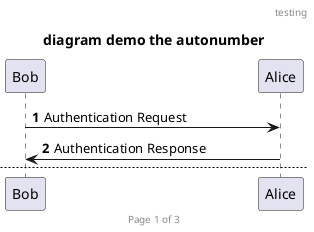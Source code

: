 @startuml

title diagram demo the autonumber

header testing
footer Page %page% of %lastpage%

autonumber

Bob -> Alice: Authentication Request
Bob <- Alice: Authentication Response

newpage the second page

autonumber 15

Bob -> Alice: Another Authentication Request
Bob <- Alice: Another Authentication Response

newpage the third page\n my last page

autonumber 17

Bob -> Alice: Another Authentication Request
Bob <- Alice: Another Authentication Response
Bob -> Alice: Another Authentication Request
Bob <- Alice: Another Authentication Response

autonumber 100 10

Bob -> Alice: Another Authentication Request
Bob <- Alice: Another Authentication Response

@enduml